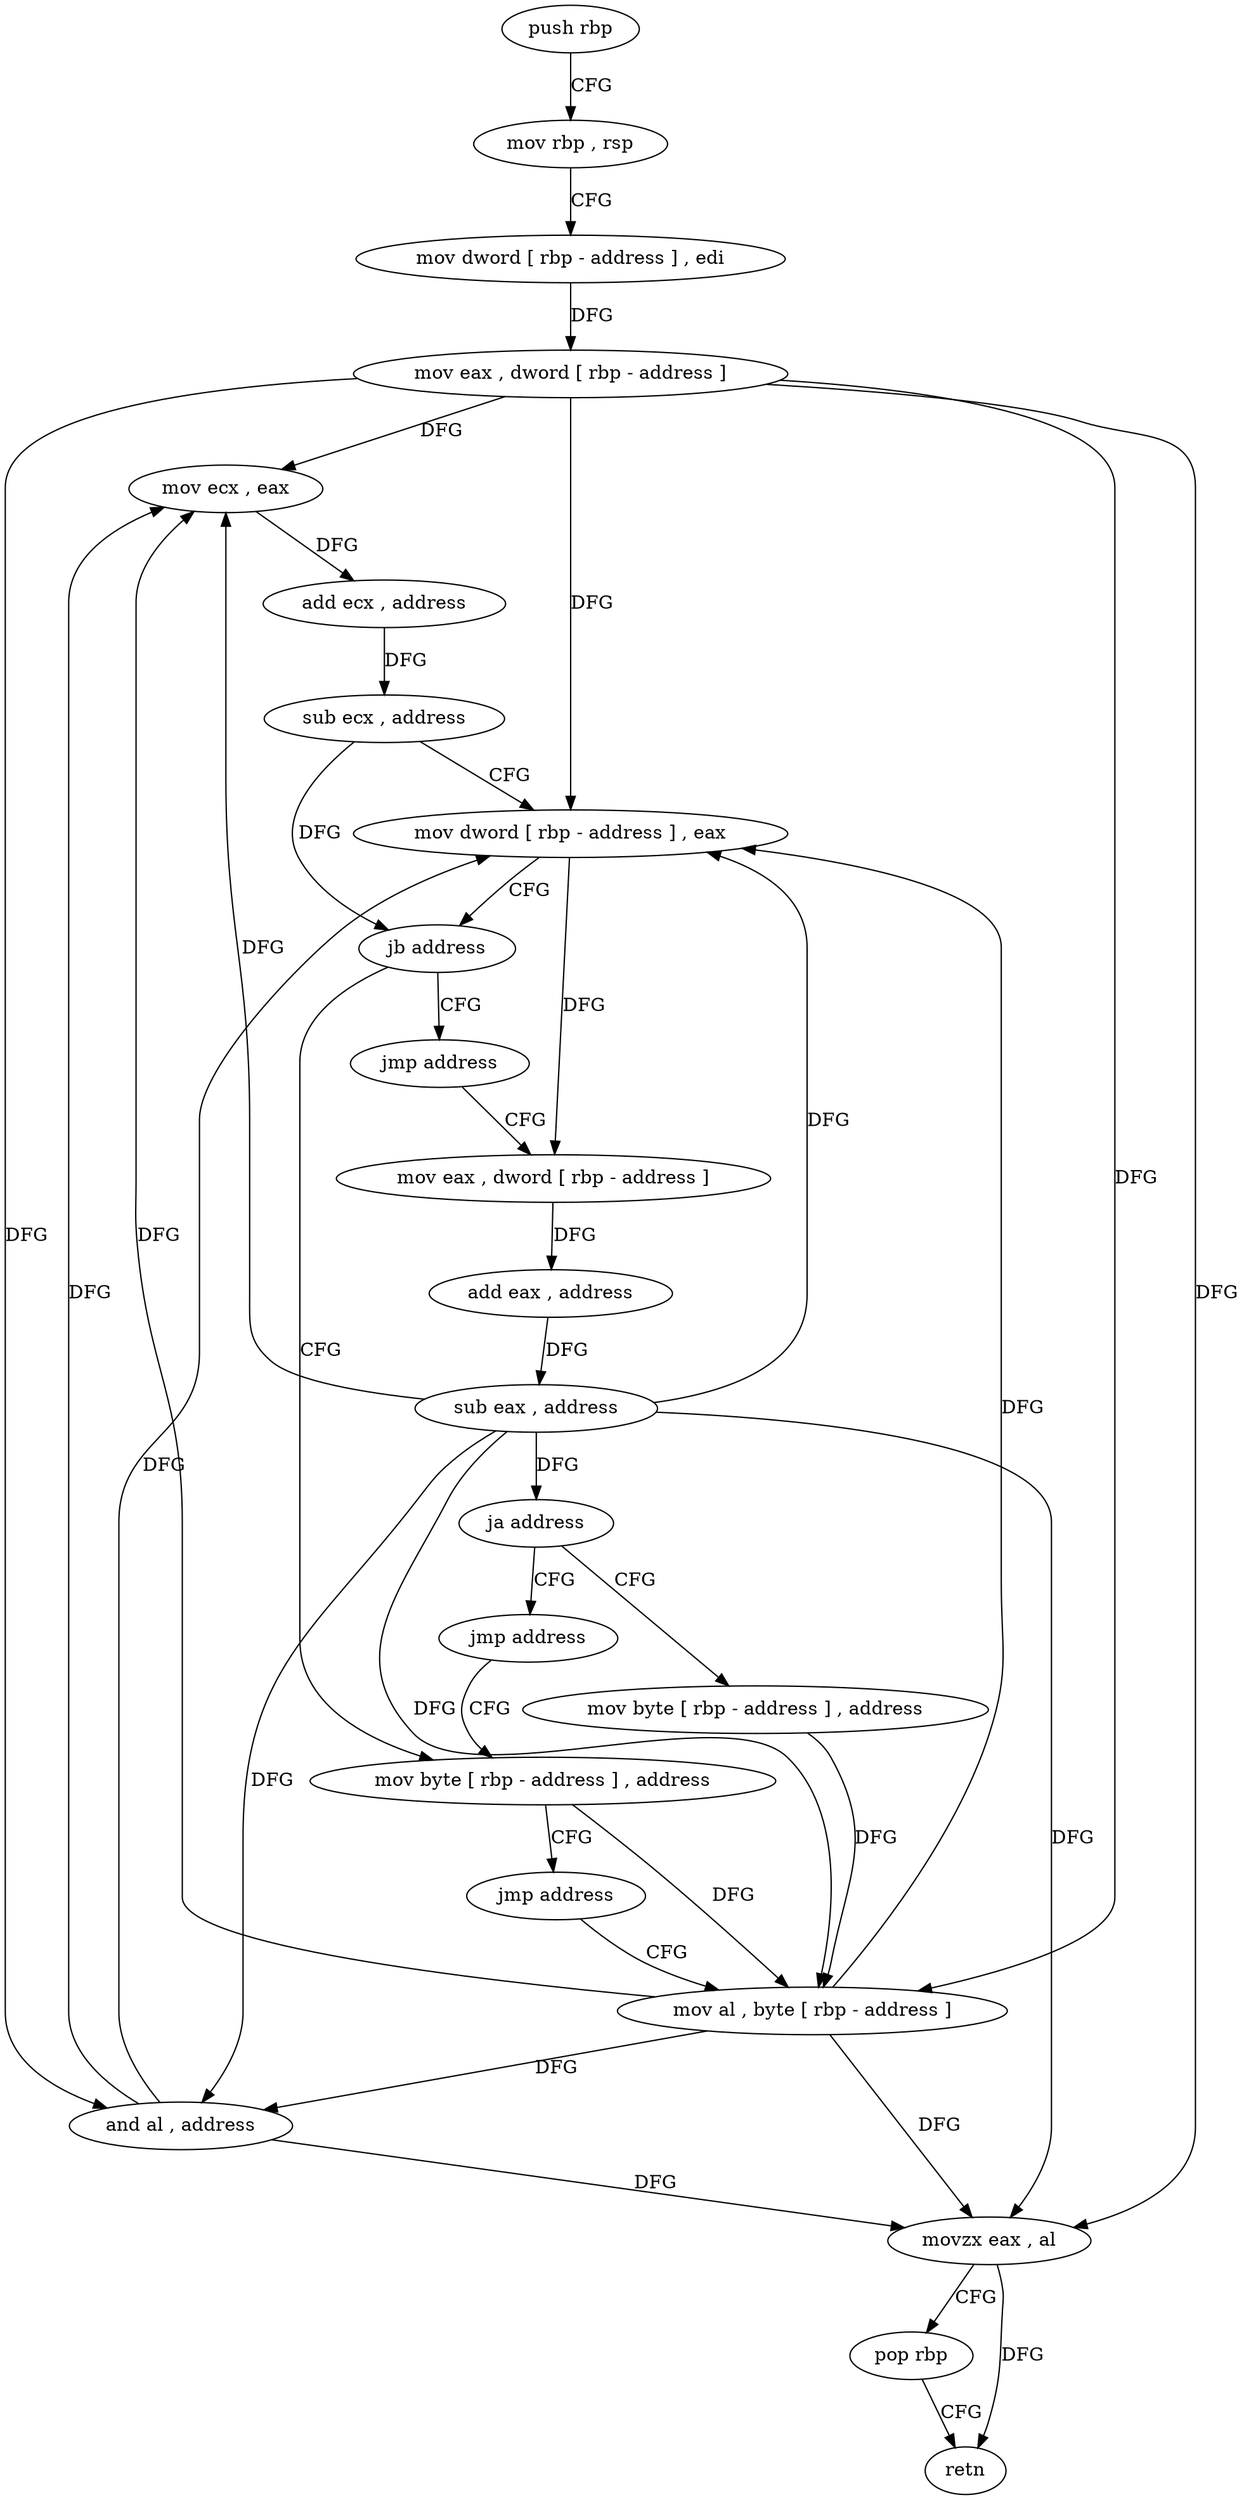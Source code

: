 digraph "func" {
"4260560" [label = "push rbp" ]
"4260561" [label = "mov rbp , rsp" ]
"4260564" [label = "mov dword [ rbp - address ] , edi" ]
"4260567" [label = "mov eax , dword [ rbp - address ]" ]
"4260570" [label = "mov ecx , eax" ]
"4260572" [label = "add ecx , address" ]
"4260575" [label = "sub ecx , address" ]
"4260578" [label = "mov dword [ rbp - address ] , eax" ]
"4260581" [label = "jb address" ]
"4260612" [label = "mov byte [ rbp - address ] , address" ]
"4260587" [label = "jmp address" ]
"4260616" [label = "jmp address" ]
"4260625" [label = "mov al , byte [ rbp - address ]" ]
"4260592" [label = "mov eax , dword [ rbp - address ]" ]
"4260628" [label = "and al , address" ]
"4260630" [label = "movzx eax , al" ]
"4260633" [label = "pop rbp" ]
"4260634" [label = "retn" ]
"4260595" [label = "add eax , address" ]
"4260598" [label = "sub eax , address" ]
"4260601" [label = "ja address" ]
"4260621" [label = "mov byte [ rbp - address ] , address" ]
"4260607" [label = "jmp address" ]
"4260560" -> "4260561" [ label = "CFG" ]
"4260561" -> "4260564" [ label = "CFG" ]
"4260564" -> "4260567" [ label = "DFG" ]
"4260567" -> "4260570" [ label = "DFG" ]
"4260567" -> "4260578" [ label = "DFG" ]
"4260567" -> "4260625" [ label = "DFG" ]
"4260567" -> "4260628" [ label = "DFG" ]
"4260567" -> "4260630" [ label = "DFG" ]
"4260570" -> "4260572" [ label = "DFG" ]
"4260572" -> "4260575" [ label = "DFG" ]
"4260575" -> "4260578" [ label = "CFG" ]
"4260575" -> "4260581" [ label = "DFG" ]
"4260578" -> "4260581" [ label = "CFG" ]
"4260578" -> "4260592" [ label = "DFG" ]
"4260581" -> "4260612" [ label = "CFG" ]
"4260581" -> "4260587" [ label = "CFG" ]
"4260612" -> "4260616" [ label = "CFG" ]
"4260612" -> "4260625" [ label = "DFG" ]
"4260587" -> "4260592" [ label = "CFG" ]
"4260616" -> "4260625" [ label = "CFG" ]
"4260625" -> "4260628" [ label = "DFG" ]
"4260625" -> "4260570" [ label = "DFG" ]
"4260625" -> "4260578" [ label = "DFG" ]
"4260625" -> "4260630" [ label = "DFG" ]
"4260592" -> "4260595" [ label = "DFG" ]
"4260628" -> "4260630" [ label = "DFG" ]
"4260628" -> "4260570" [ label = "DFG" ]
"4260628" -> "4260578" [ label = "DFG" ]
"4260630" -> "4260633" [ label = "CFG" ]
"4260630" -> "4260634" [ label = "DFG" ]
"4260633" -> "4260634" [ label = "CFG" ]
"4260595" -> "4260598" [ label = "DFG" ]
"4260598" -> "4260601" [ label = "DFG" ]
"4260598" -> "4260570" [ label = "DFG" ]
"4260598" -> "4260578" [ label = "DFG" ]
"4260598" -> "4260628" [ label = "DFG" ]
"4260598" -> "4260630" [ label = "DFG" ]
"4260598" -> "4260625" [ label = "DFG" ]
"4260601" -> "4260621" [ label = "CFG" ]
"4260601" -> "4260607" [ label = "CFG" ]
"4260621" -> "4260625" [ label = "DFG" ]
"4260607" -> "4260612" [ label = "CFG" ]
}
